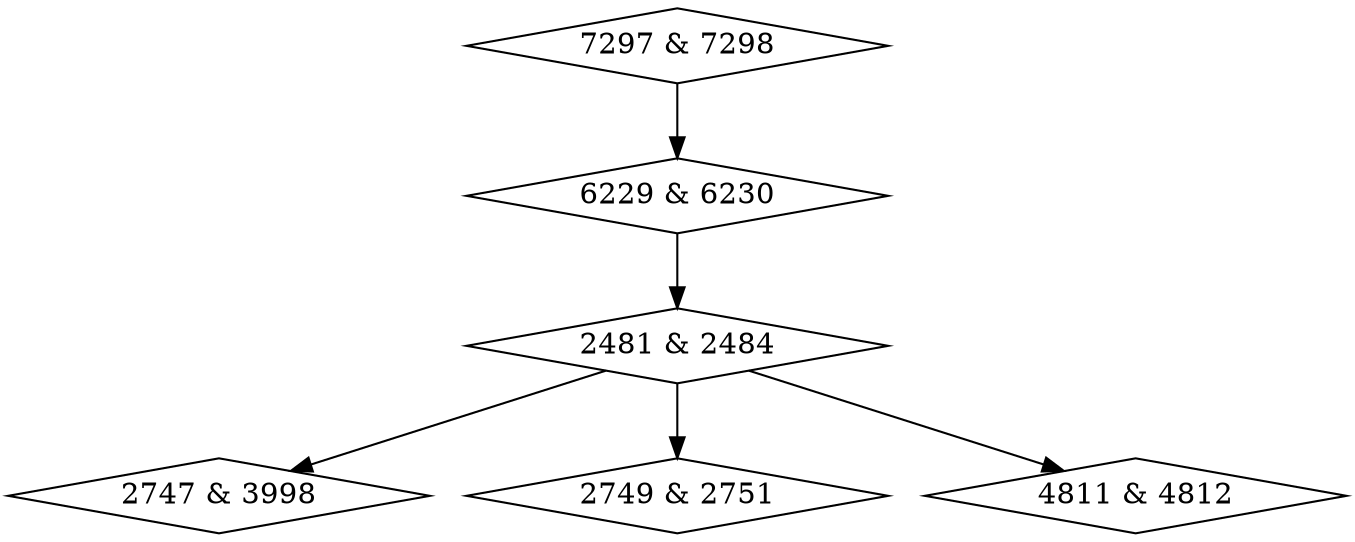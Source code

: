 digraph {
0 [label = "2481 & 2484", shape = diamond];
1 [label = "2747 & 3998", shape = diamond];
2 [label = "2749 & 2751", shape = diamond];
3 [label = "4811 & 4812", shape = diamond];
4 [label = "6229 & 6230", shape = diamond];
5 [label = "7297 & 7298", shape = diamond];
0->1;
0->2;
0->3;
4->0;
5->4;
}
